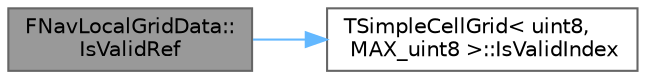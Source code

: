 digraph "FNavLocalGridData::IsValidRef"
{
 // INTERACTIVE_SVG=YES
 // LATEX_PDF_SIZE
  bgcolor="transparent";
  edge [fontname=Helvetica,fontsize=10,labelfontname=Helvetica,labelfontsize=10];
  node [fontname=Helvetica,fontsize=10,shape=box,height=0.2,width=0.4];
  rankdir="LR";
  Node1 [id="Node000001",label="FNavLocalGridData::\lIsValidRef",height=0.2,width=0.4,color="gray40", fillcolor="grey60", style="filled", fontcolor="black",tooltip=" "];
  Node1 -> Node2 [id="edge1_Node000001_Node000002",color="steelblue1",style="solid",tooltip=" "];
  Node2 [id="Node000002",label="TSimpleCellGrid\< uint8,\l MAX_uint8 \>::IsValidIndex",height=0.2,width=0.4,color="grey40", fillcolor="white", style="filled",URL="$d2/dcb/structTSimpleCellGrid.html#ac16c5db4b85ecf60a7887b723c983fb6",tooltip=" "];
}

